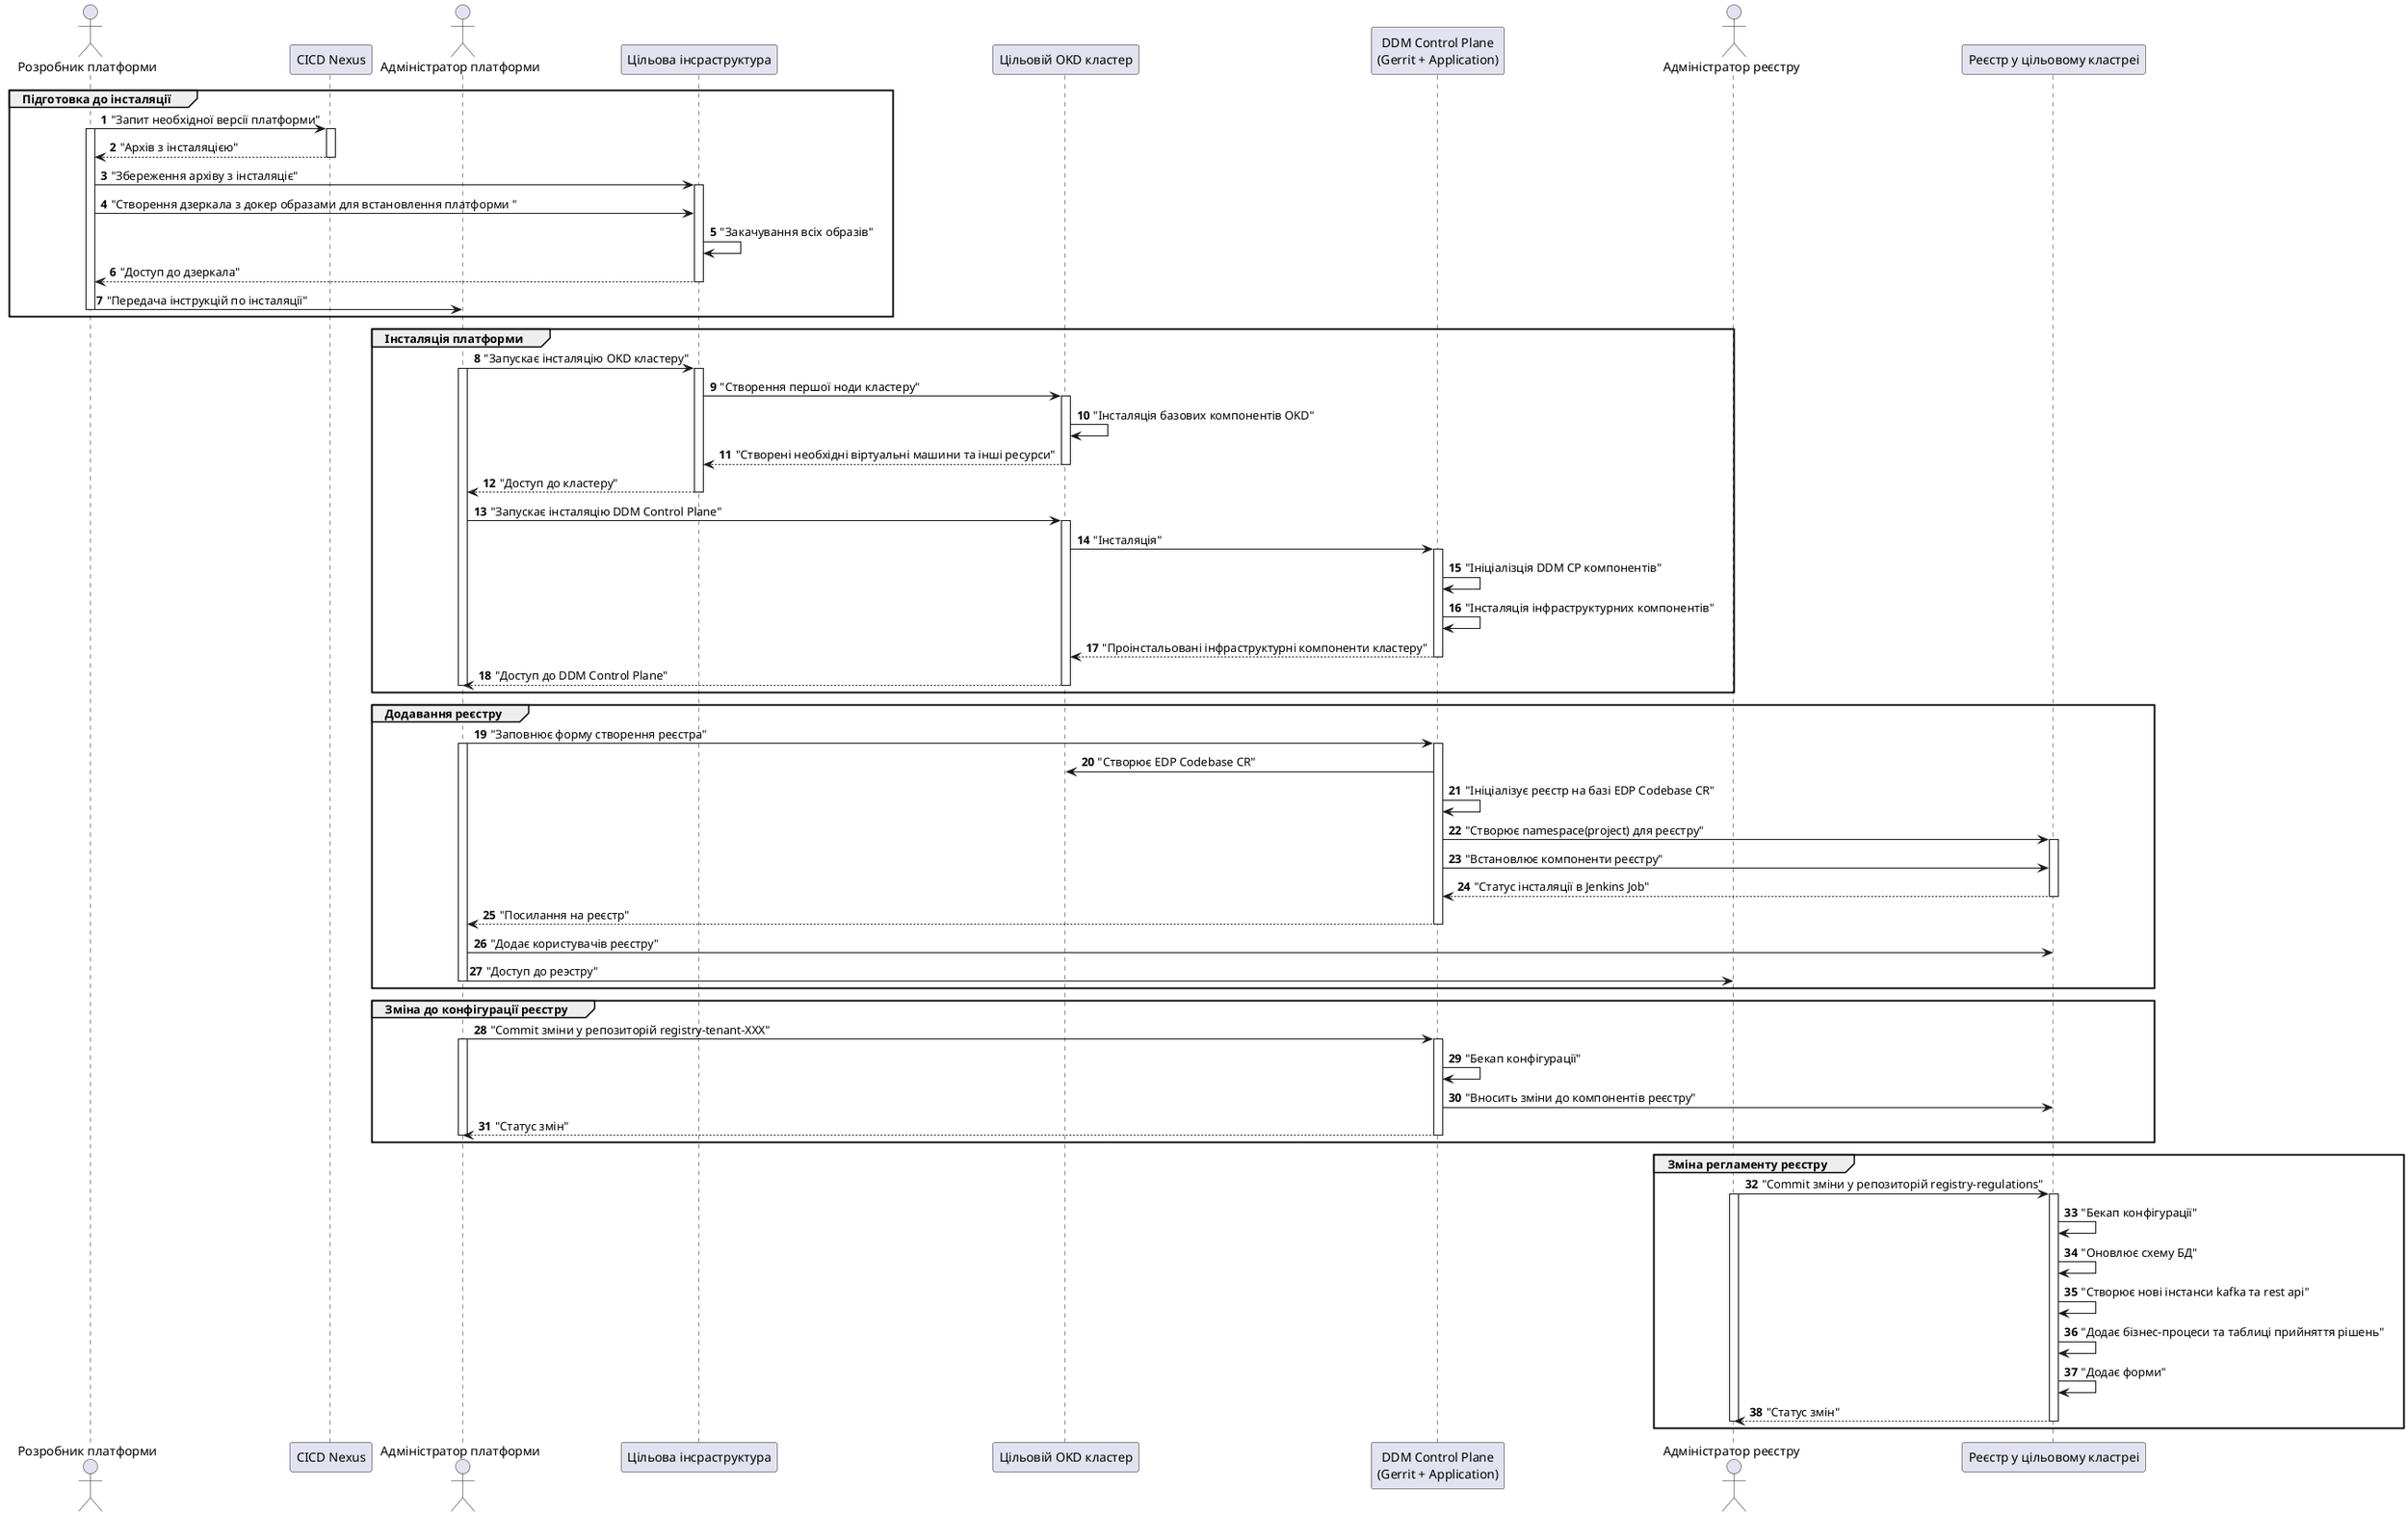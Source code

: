 @startuml
actor "Розробник платформи" as devops order 10
participant "CICD Nexus" as cicd_nexus  order 20
actor "Адміністратор платформи" as admin  order 30
participant "Цільова інсраструктура" as target_infra  order 40
participant "Цільовій OKD кластер" as target_cluster  order 50
participant "DDM Control Plane\n(Gerrit + Application)" as ddm_cp  order 60
actor "Адміністратор реєстру" as registry_admin  order 70
participant "Реєстр у цільовому кластреі" as registry  order 80

autonumber

group Підготовка до інсталяції
  devops -> cicd_nexus: "Запит необхідної версії платформи"
  activate devops
    activate cicd_nexus
      devops <-- cicd_nexus: "Архів з інсталяцією"
    deactivate cicd_nexus
    devops -> target_infra: "Збереження архіву з інсталяціє"
    activate target_infra
      devops -> target_infra: "Створення дзеркала з докер образами для встановлення платформи "
      target_infra -> target_infra: "Закачування всіх образів"
      devops <-- target_infra: "Доступ до дзеркала"
    deactivate target_infra
  devops -> admin: "Передача інструкцій по інсталяції"
  deactivate devops
end

group Інсталяція платформи
  admin -> target_infra: "Запускає інсталяцію OKD кластеру"
  activate admin
    activate target_infra
      target_infra -> target_cluster: "Створення першої ноди кластеру"
      activate target_cluster
        target_cluster -> target_cluster: "Інсталяція базових компонентів OKD"
        target_infra <-- target_cluster: "Створені необхідні віртуальні машини та інші ресурси"
      deactivate target_cluster
      admin <-- target_infra: "Доступ до кластеру"
    deactivate target_infra
    admin -> target_cluster: "Запускає інсталяцію DDM Control Plane"
    activate target_cluster
      target_cluster -> ddm_cp: "Інсталяція"
      activate ddm_cp
        ddm_cp -> ddm_cp: "Ініціалізція DDM CP компонентів"
        ddm_cp -> ddm_cp: "Інсталяція інфраструктурних компонентів"
        target_cluster <-- ddm_cp: "Проінстальовані інфраструктурні компоненти кластеру"
      deactivate ddm_cp
      admin <-- target_cluster: "Доступ до DDM Control Plane"
    deactivate target_cluster
  deactivate admin
end

group Додавання реєстру
  admin -> ddm_cp: "Заповнює форму створення реєстра"
  activate admin
    activate ddm_cp
      ddm_cp -> target_cluster: "Створює EDP Codebase CR"
      ddm_cp -> ddm_cp: "Ініціалізує реєстр на базі EDP Codebase CR"
      ddm_cp -> registry: "Створює namespace(project) для реєстру"
      activate registry
        ddm_cp -> registry: "Встановлює компоненти реєстру"
        ddm_cp <-- registry: "Статус інсталяції в Jenkins Job"
      deactivate registry
      admin <-- ddm_cp: "Посилання на реєстр"
    deactivate ddm_cp
    admin -> registry: "Додає користувачів реєстру"
    admin -> registry_admin: "Доступ до реэстру"
  deactivate admin
end

group Зміна до конфігурації реєстру
  admin -> ddm_cp: "Commit зміни у репозиторій registry-tenant-XXX"
  activate admin
    activate ddm_cp
      ddm_cp -> ddm_cp: "Бекап конфігурації"
      ddm_cp -> registry: "Вносить зміни до компонентів реєстру"
      admin <-- ddm_cp: "Статус змін"
    deactivate ddm_cp
  deactivate admin
end

group Зміна регламенту реєстру
  registry_admin -> registry: "Commit зміни у репозиторій registry-regulations"
  activate registry_admin
    activate registry
      registry -> registry: "Бекап конфігурації"
      registry -> registry: "Оновлює схему БД"
      registry -> registry: "Створює нові інстанси kafka та rest api"
      registry -> registry: "Додає бізнес-процеси та таблиці прийняття рішень"
      registry -> registry: "Додає форми"
      registry_admin <-- registry: "Статус змін"
    deactivate registry
  deactivate registry_admin
end


@enduml
